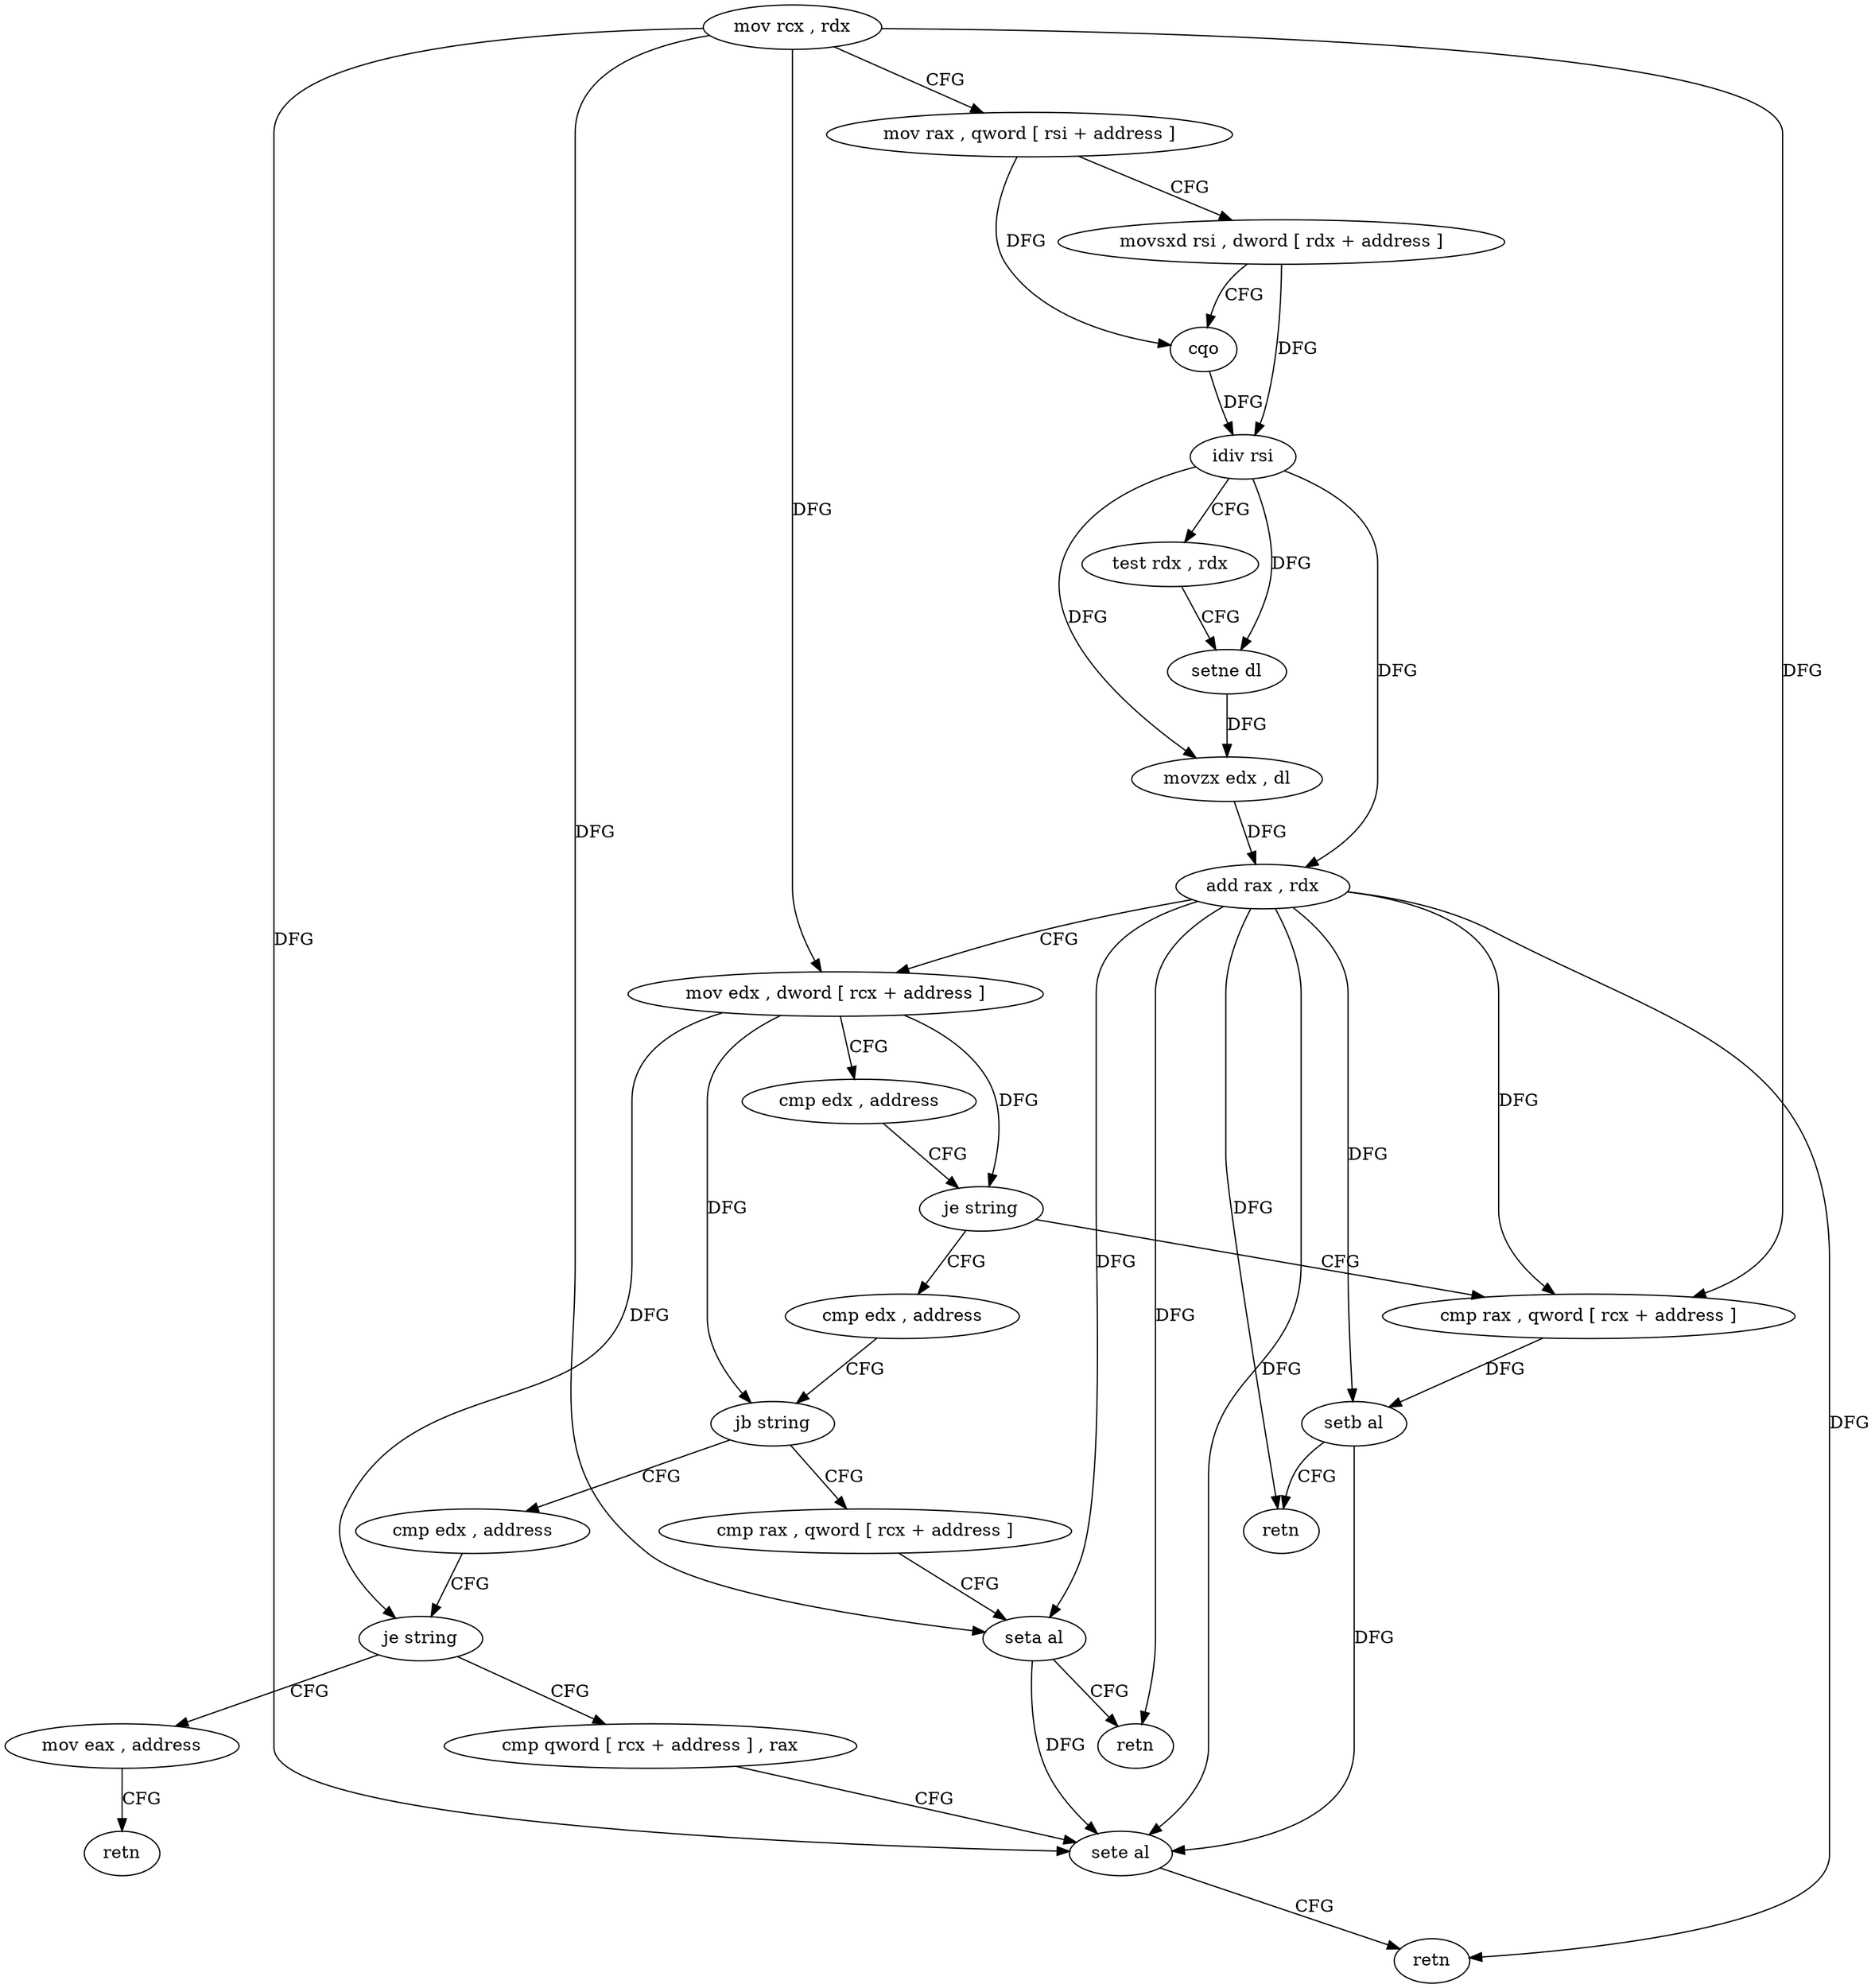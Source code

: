 digraph "func" {
"4215740" [label = "mov rcx , rdx" ]
"4215743" [label = "mov rax , qword [ rsi + address ]" ]
"4215747" [label = "movsxd rsi , dword [ rdx + address ]" ]
"4215751" [label = "cqo" ]
"4215753" [label = "idiv rsi" ]
"4215756" [label = "test rdx , rdx" ]
"4215759" [label = "setne dl" ]
"4215762" [label = "movzx edx , dl" ]
"4215765" [label = "add rax , rdx" ]
"4215768" [label = "mov edx , dword [ rcx + address ]" ]
"4215771" [label = "cmp edx , address" ]
"4215774" [label = "je string" ]
"4215800" [label = "cmp rax , qword [ rcx + address ]" ]
"4215776" [label = "cmp edx , address" ]
"4215804" [label = "setb al" ]
"4215807" [label = "retn" ]
"4215779" [label = "jb string" ]
"4215792" [label = "cmp rax , qword [ rcx + address ]" ]
"4215781" [label = "cmp edx , address" ]
"4215796" [label = "seta al" ]
"4215799" [label = "retn" ]
"4215784" [label = "je string" ]
"4215808" [label = "cmp qword [ rcx + address ] , rax" ]
"4215786" [label = "mov eax , address" ]
"4215812" [label = "sete al" ]
"4215815" [label = "retn" ]
"4215791" [label = "retn" ]
"4215740" -> "4215743" [ label = "CFG" ]
"4215740" -> "4215768" [ label = "DFG" ]
"4215740" -> "4215800" [ label = "DFG" ]
"4215740" -> "4215796" [ label = "DFG" ]
"4215740" -> "4215812" [ label = "DFG" ]
"4215743" -> "4215747" [ label = "CFG" ]
"4215743" -> "4215751" [ label = "DFG" ]
"4215747" -> "4215751" [ label = "CFG" ]
"4215747" -> "4215753" [ label = "DFG" ]
"4215751" -> "4215753" [ label = "DFG" ]
"4215753" -> "4215756" [ label = "CFG" ]
"4215753" -> "4215765" [ label = "DFG" ]
"4215753" -> "4215759" [ label = "DFG" ]
"4215753" -> "4215762" [ label = "DFG" ]
"4215756" -> "4215759" [ label = "CFG" ]
"4215759" -> "4215762" [ label = "DFG" ]
"4215762" -> "4215765" [ label = "DFG" ]
"4215765" -> "4215768" [ label = "CFG" ]
"4215765" -> "4215800" [ label = "DFG" ]
"4215765" -> "4215804" [ label = "DFG" ]
"4215765" -> "4215807" [ label = "DFG" ]
"4215765" -> "4215796" [ label = "DFG" ]
"4215765" -> "4215799" [ label = "DFG" ]
"4215765" -> "4215812" [ label = "DFG" ]
"4215765" -> "4215815" [ label = "DFG" ]
"4215768" -> "4215771" [ label = "CFG" ]
"4215768" -> "4215774" [ label = "DFG" ]
"4215768" -> "4215779" [ label = "DFG" ]
"4215768" -> "4215784" [ label = "DFG" ]
"4215771" -> "4215774" [ label = "CFG" ]
"4215774" -> "4215800" [ label = "CFG" ]
"4215774" -> "4215776" [ label = "CFG" ]
"4215800" -> "4215804" [ label = "DFG" ]
"4215776" -> "4215779" [ label = "CFG" ]
"4215804" -> "4215807" [ label = "CFG" ]
"4215804" -> "4215812" [ label = "DFG" ]
"4215779" -> "4215792" [ label = "CFG" ]
"4215779" -> "4215781" [ label = "CFG" ]
"4215792" -> "4215796" [ label = "CFG" ]
"4215781" -> "4215784" [ label = "CFG" ]
"4215796" -> "4215799" [ label = "CFG" ]
"4215796" -> "4215812" [ label = "DFG" ]
"4215784" -> "4215808" [ label = "CFG" ]
"4215784" -> "4215786" [ label = "CFG" ]
"4215808" -> "4215812" [ label = "CFG" ]
"4215786" -> "4215791" [ label = "CFG" ]
"4215812" -> "4215815" [ label = "CFG" ]
}
